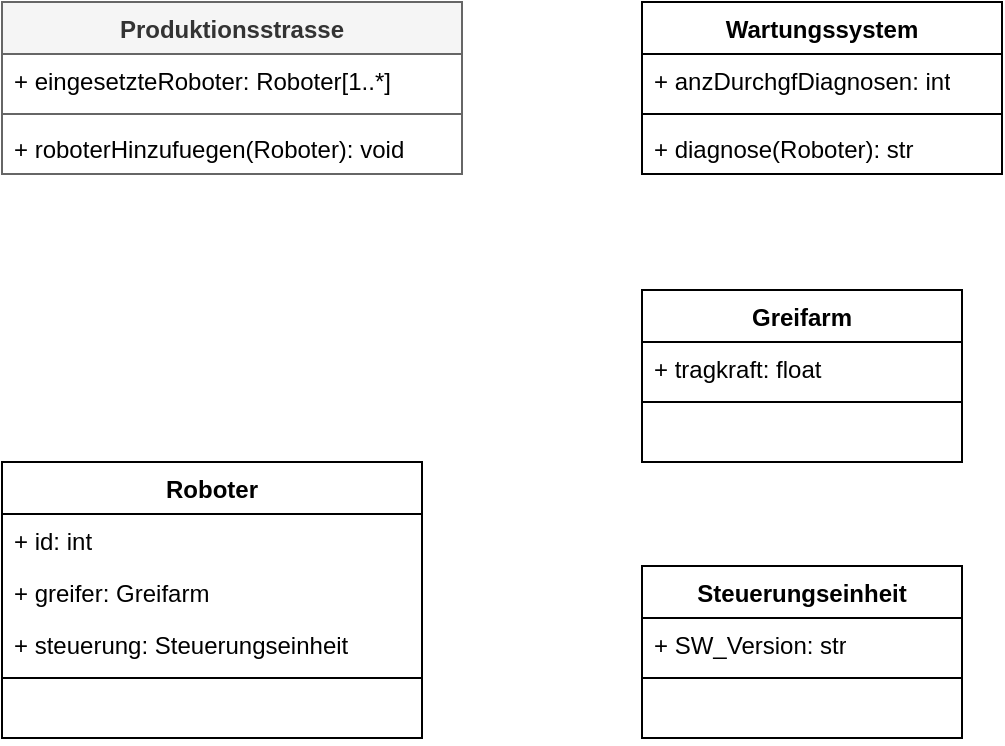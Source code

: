 <mxfile version="26.1.3">
  <diagram name="Seite-1" id="1sRh4k7yLyp3zCCLwwC6">
    <mxGraphModel dx="794" dy="409" grid="1" gridSize="10" guides="1" tooltips="1" connect="1" arrows="1" fold="1" page="1" pageScale="1" pageWidth="827" pageHeight="1169" math="0" shadow="0">
      <root>
        <mxCell id="0" />
        <mxCell id="1" parent="0" />
        <mxCell id="Ct0h5UQ9YNWPAYZdNMQn-1" value="Roboter" style="swimlane;fontStyle=1;align=center;verticalAlign=top;childLayout=stackLayout;horizontal=1;startSize=26;horizontalStack=0;resizeParent=1;resizeParentMax=0;resizeLast=0;collapsible=1;marginBottom=0;whiteSpace=wrap;html=1;" vertex="1" parent="1">
          <mxGeometry x="120" y="240" width="210" height="138" as="geometry" />
        </mxCell>
        <mxCell id="Ct0h5UQ9YNWPAYZdNMQn-2" value="+ id: int" style="text;strokeColor=none;fillColor=none;align=left;verticalAlign=top;spacingLeft=4;spacingRight=4;overflow=hidden;rotatable=0;points=[[0,0.5],[1,0.5]];portConstraint=eastwest;whiteSpace=wrap;html=1;" vertex="1" parent="Ct0h5UQ9YNWPAYZdNMQn-1">
          <mxGeometry y="26" width="210" height="26" as="geometry" />
        </mxCell>
        <mxCell id="Ct0h5UQ9YNWPAYZdNMQn-22" value="+ greifer: Greifarm" style="text;strokeColor=none;fillColor=none;align=left;verticalAlign=top;spacingLeft=4;spacingRight=4;overflow=hidden;rotatable=0;points=[[0,0.5],[1,0.5]];portConstraint=eastwest;whiteSpace=wrap;html=1;" vertex="1" parent="Ct0h5UQ9YNWPAYZdNMQn-1">
          <mxGeometry y="52" width="210" height="26" as="geometry" />
        </mxCell>
        <mxCell id="Ct0h5UQ9YNWPAYZdNMQn-27" value="+ steuerung: Steuerungseinheit" style="text;strokeColor=none;fillColor=none;align=left;verticalAlign=top;spacingLeft=4;spacingRight=4;overflow=hidden;rotatable=0;points=[[0,0.5],[1,0.5]];portConstraint=eastwest;whiteSpace=wrap;html=1;" vertex="1" parent="Ct0h5UQ9YNWPAYZdNMQn-1">
          <mxGeometry y="78" width="210" height="26" as="geometry" />
        </mxCell>
        <mxCell id="Ct0h5UQ9YNWPAYZdNMQn-3" value="" style="line;strokeWidth=1;fillColor=none;align=left;verticalAlign=middle;spacingTop=-1;spacingLeft=3;spacingRight=3;rotatable=0;labelPosition=right;points=[];portConstraint=eastwest;strokeColor=inherit;" vertex="1" parent="Ct0h5UQ9YNWPAYZdNMQn-1">
          <mxGeometry y="104" width="210" height="8" as="geometry" />
        </mxCell>
        <mxCell id="Ct0h5UQ9YNWPAYZdNMQn-4" value="&amp;nbsp;" style="text;strokeColor=none;fillColor=none;align=left;verticalAlign=top;spacingLeft=4;spacingRight=4;overflow=hidden;rotatable=0;points=[[0,0.5],[1,0.5]];portConstraint=eastwest;whiteSpace=wrap;html=1;" vertex="1" parent="Ct0h5UQ9YNWPAYZdNMQn-1">
          <mxGeometry y="112" width="210" height="26" as="geometry" />
        </mxCell>
        <mxCell id="Ct0h5UQ9YNWPAYZdNMQn-5" value="Greifarm" style="swimlane;fontStyle=1;align=center;verticalAlign=top;childLayout=stackLayout;horizontal=1;startSize=26;horizontalStack=0;resizeParent=1;resizeParentMax=0;resizeLast=0;collapsible=1;marginBottom=0;whiteSpace=wrap;html=1;" vertex="1" parent="1">
          <mxGeometry x="440" y="154" width="160" height="86" as="geometry" />
        </mxCell>
        <mxCell id="Ct0h5UQ9YNWPAYZdNMQn-6" value="+ tragkraft: float" style="text;strokeColor=none;fillColor=none;align=left;verticalAlign=top;spacingLeft=4;spacingRight=4;overflow=hidden;rotatable=0;points=[[0,0.5],[1,0.5]];portConstraint=eastwest;whiteSpace=wrap;html=1;" vertex="1" parent="Ct0h5UQ9YNWPAYZdNMQn-5">
          <mxGeometry y="26" width="160" height="26" as="geometry" />
        </mxCell>
        <mxCell id="Ct0h5UQ9YNWPAYZdNMQn-7" value="" style="line;strokeWidth=1;fillColor=none;align=left;verticalAlign=middle;spacingTop=-1;spacingLeft=3;spacingRight=3;rotatable=0;labelPosition=right;points=[];portConstraint=eastwest;strokeColor=inherit;" vertex="1" parent="Ct0h5UQ9YNWPAYZdNMQn-5">
          <mxGeometry y="52" width="160" height="8" as="geometry" />
        </mxCell>
        <mxCell id="Ct0h5UQ9YNWPAYZdNMQn-8" value="&amp;nbsp;" style="text;strokeColor=none;fillColor=none;align=left;verticalAlign=top;spacingLeft=4;spacingRight=4;overflow=hidden;rotatable=0;points=[[0,0.5],[1,0.5]];portConstraint=eastwest;whiteSpace=wrap;html=1;" vertex="1" parent="Ct0h5UQ9YNWPAYZdNMQn-5">
          <mxGeometry y="60" width="160" height="26" as="geometry" />
        </mxCell>
        <mxCell id="Ct0h5UQ9YNWPAYZdNMQn-9" value="Steuerungseinheit" style="swimlane;fontStyle=1;align=center;verticalAlign=top;childLayout=stackLayout;horizontal=1;startSize=26;horizontalStack=0;resizeParent=1;resizeParentMax=0;resizeLast=0;collapsible=1;marginBottom=0;whiteSpace=wrap;html=1;" vertex="1" parent="1">
          <mxGeometry x="440" y="292" width="160" height="86" as="geometry" />
        </mxCell>
        <mxCell id="Ct0h5UQ9YNWPAYZdNMQn-10" value="+ SW_Version: str" style="text;strokeColor=none;fillColor=none;align=left;verticalAlign=top;spacingLeft=4;spacingRight=4;overflow=hidden;rotatable=0;points=[[0,0.5],[1,0.5]];portConstraint=eastwest;whiteSpace=wrap;html=1;" vertex="1" parent="Ct0h5UQ9YNWPAYZdNMQn-9">
          <mxGeometry y="26" width="160" height="26" as="geometry" />
        </mxCell>
        <mxCell id="Ct0h5UQ9YNWPAYZdNMQn-11" value="" style="line;strokeWidth=1;fillColor=none;align=left;verticalAlign=middle;spacingTop=-1;spacingLeft=3;spacingRight=3;rotatable=0;labelPosition=right;points=[];portConstraint=eastwest;strokeColor=inherit;" vertex="1" parent="Ct0h5UQ9YNWPAYZdNMQn-9">
          <mxGeometry y="52" width="160" height="8" as="geometry" />
        </mxCell>
        <mxCell id="Ct0h5UQ9YNWPAYZdNMQn-12" value="&amp;nbsp;" style="text;strokeColor=none;fillColor=none;align=left;verticalAlign=top;spacingLeft=4;spacingRight=4;overflow=hidden;rotatable=0;points=[[0,0.5],[1,0.5]];portConstraint=eastwest;whiteSpace=wrap;html=1;" vertex="1" parent="Ct0h5UQ9YNWPAYZdNMQn-9">
          <mxGeometry y="60" width="160" height="26" as="geometry" />
        </mxCell>
        <mxCell id="Ct0h5UQ9YNWPAYZdNMQn-13" value="Produktionsstrasse" style="swimlane;fontStyle=1;align=center;verticalAlign=top;childLayout=stackLayout;horizontal=1;startSize=26;horizontalStack=0;resizeParent=1;resizeParentMax=0;resizeLast=0;collapsible=1;marginBottom=0;whiteSpace=wrap;html=1;fillColor=#f5f5f5;fontColor=#333333;strokeColor=#666666;" vertex="1" parent="1">
          <mxGeometry x="120" y="10" width="230" height="86" as="geometry" />
        </mxCell>
        <mxCell id="Ct0h5UQ9YNWPAYZdNMQn-14" value="+ eingesetzteRoboter: Roboter[1..*]" style="text;strokeColor=none;fillColor=none;align=left;verticalAlign=top;spacingLeft=4;spacingRight=4;overflow=hidden;rotatable=0;points=[[0,0.5],[1,0.5]];portConstraint=eastwest;whiteSpace=wrap;html=1;" vertex="1" parent="Ct0h5UQ9YNWPAYZdNMQn-13">
          <mxGeometry y="26" width="230" height="26" as="geometry" />
        </mxCell>
        <mxCell id="Ct0h5UQ9YNWPAYZdNMQn-15" value="" style="line;strokeWidth=1;fillColor=none;align=left;verticalAlign=middle;spacingTop=-1;spacingLeft=3;spacingRight=3;rotatable=0;labelPosition=right;points=[];portConstraint=eastwest;strokeColor=inherit;" vertex="1" parent="Ct0h5UQ9YNWPAYZdNMQn-13">
          <mxGeometry y="52" width="230" height="8" as="geometry" />
        </mxCell>
        <mxCell id="Ct0h5UQ9YNWPAYZdNMQn-16" value="+ roboterHinzufuegen(Roboter): void" style="text;strokeColor=none;fillColor=none;align=left;verticalAlign=top;spacingLeft=4;spacingRight=4;overflow=hidden;rotatable=0;points=[[0,0.5],[1,0.5]];portConstraint=eastwest;whiteSpace=wrap;html=1;" vertex="1" parent="Ct0h5UQ9YNWPAYZdNMQn-13">
          <mxGeometry y="60" width="230" height="26" as="geometry" />
        </mxCell>
        <mxCell id="Ct0h5UQ9YNWPAYZdNMQn-17" value="Wartungssystem" style="swimlane;fontStyle=1;align=center;verticalAlign=top;childLayout=stackLayout;horizontal=1;startSize=26;horizontalStack=0;resizeParent=1;resizeParentMax=0;resizeLast=0;collapsible=1;marginBottom=0;whiteSpace=wrap;html=1;" vertex="1" parent="1">
          <mxGeometry x="440" y="10" width="180" height="86" as="geometry" />
        </mxCell>
        <mxCell id="Ct0h5UQ9YNWPAYZdNMQn-18" value="+ anzDurchgfDiagnosen: int" style="text;strokeColor=none;fillColor=none;align=left;verticalAlign=top;spacingLeft=4;spacingRight=4;overflow=hidden;rotatable=0;points=[[0,0.5],[1,0.5]];portConstraint=eastwest;whiteSpace=wrap;html=1;" vertex="1" parent="Ct0h5UQ9YNWPAYZdNMQn-17">
          <mxGeometry y="26" width="180" height="26" as="geometry" />
        </mxCell>
        <mxCell id="Ct0h5UQ9YNWPAYZdNMQn-19" value="" style="line;strokeWidth=1;fillColor=none;align=left;verticalAlign=middle;spacingTop=-1;spacingLeft=3;spacingRight=3;rotatable=0;labelPosition=right;points=[];portConstraint=eastwest;strokeColor=inherit;" vertex="1" parent="Ct0h5UQ9YNWPAYZdNMQn-17">
          <mxGeometry y="52" width="180" height="8" as="geometry" />
        </mxCell>
        <mxCell id="Ct0h5UQ9YNWPAYZdNMQn-20" value="+ diagnose(Roboter): str" style="text;strokeColor=none;fillColor=none;align=left;verticalAlign=top;spacingLeft=4;spacingRight=4;overflow=hidden;rotatable=0;points=[[0,0.5],[1,0.5]];portConstraint=eastwest;whiteSpace=wrap;html=1;" vertex="1" parent="Ct0h5UQ9YNWPAYZdNMQn-17">
          <mxGeometry y="60" width="180" height="26" as="geometry" />
        </mxCell>
      </root>
    </mxGraphModel>
  </diagram>
</mxfile>

